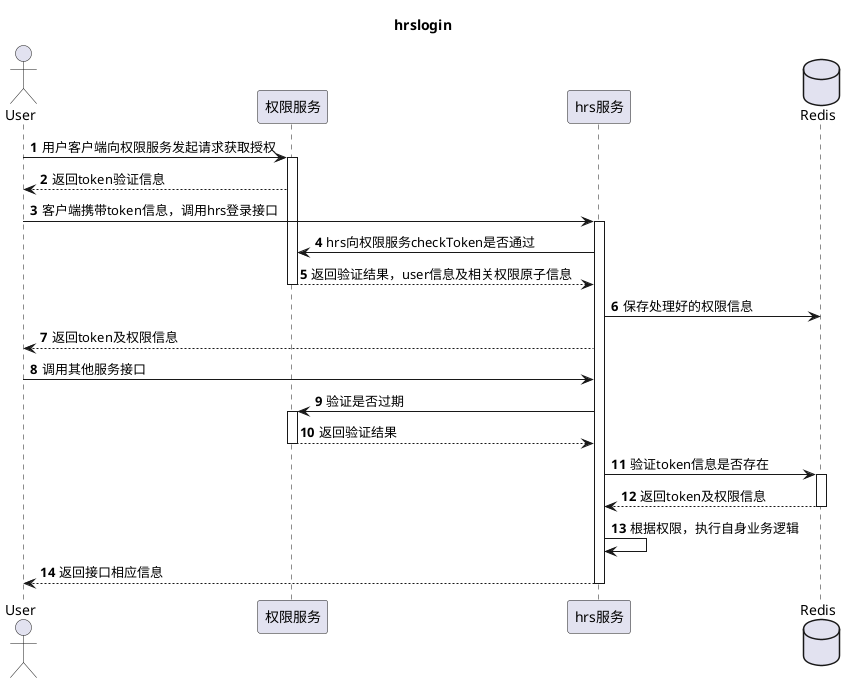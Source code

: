 @startuml
'https://plantuml.com/sequence-diagram

title hrslogin
actor User as user

participant "权限服务" as authserv
participant "hrs服务" as hrsserv
database "Redis" as redis

autonumber
user->authserv: 用户客户端向权限服务发起请求获取授权
activate authserv
authserv-->user: 返回token验证信息
user->hrsserv: 客户端携带token信息，调用hrs登录接口
activate hrsserv
hrsserv->authserv: hrs向权限服务checkToken是否通过
authserv-->hrsserv: 返回验证结果，user信息及相关权限原子信息
deactivate authserv
hrsserv->redis: 保存处理好的权限信息
hrsserv-->user: 返回token及权限信息
user->hrsserv: 调用其他服务接口
hrsserv->authserv: 验证是否过期
activate authserv
authserv-->hrsserv: 返回验证结果
deactivate authserv
hrsserv->redis: 验证token信息是否存在
activate redis
redis-->hrsserv: 返回token及权限信息
deactivate redis
hrsserv->hrsserv: 根据权限，执行自身业务逻辑
hrsserv-->user: 返回接口相应信息
deactivate hrsserv

@enduml
